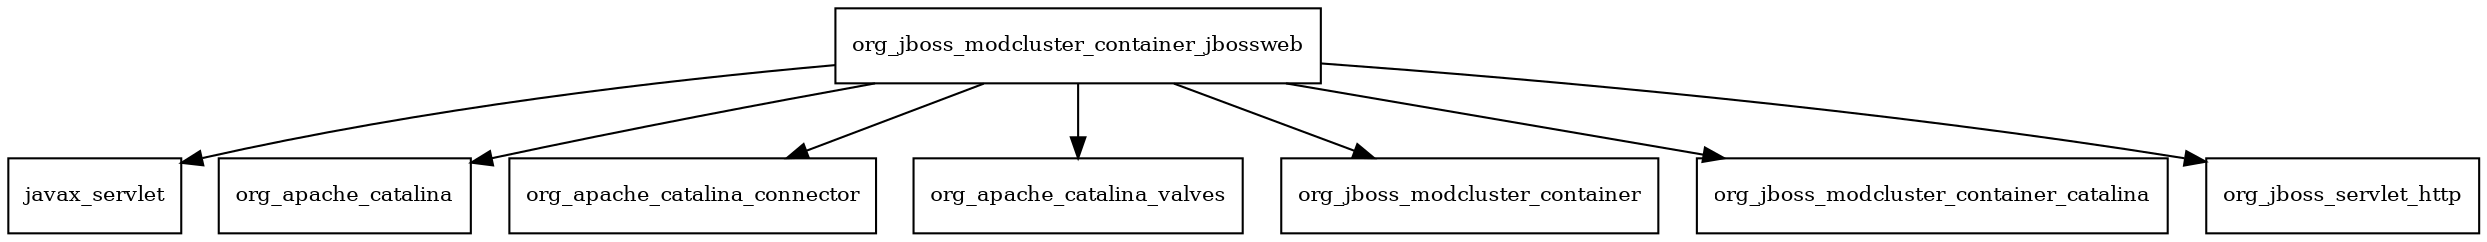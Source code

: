 digraph mod_cluster_container_jbossweb_1_2_9_Final_redhat_1_package_dependencies {
  node [shape = box, fontsize=10.0];
  org_jboss_modcluster_container_jbossweb -> javax_servlet;
  org_jboss_modcluster_container_jbossweb -> org_apache_catalina;
  org_jboss_modcluster_container_jbossweb -> org_apache_catalina_connector;
  org_jboss_modcluster_container_jbossweb -> org_apache_catalina_valves;
  org_jboss_modcluster_container_jbossweb -> org_jboss_modcluster_container;
  org_jboss_modcluster_container_jbossweb -> org_jboss_modcluster_container_catalina;
  org_jboss_modcluster_container_jbossweb -> org_jboss_servlet_http;
}
